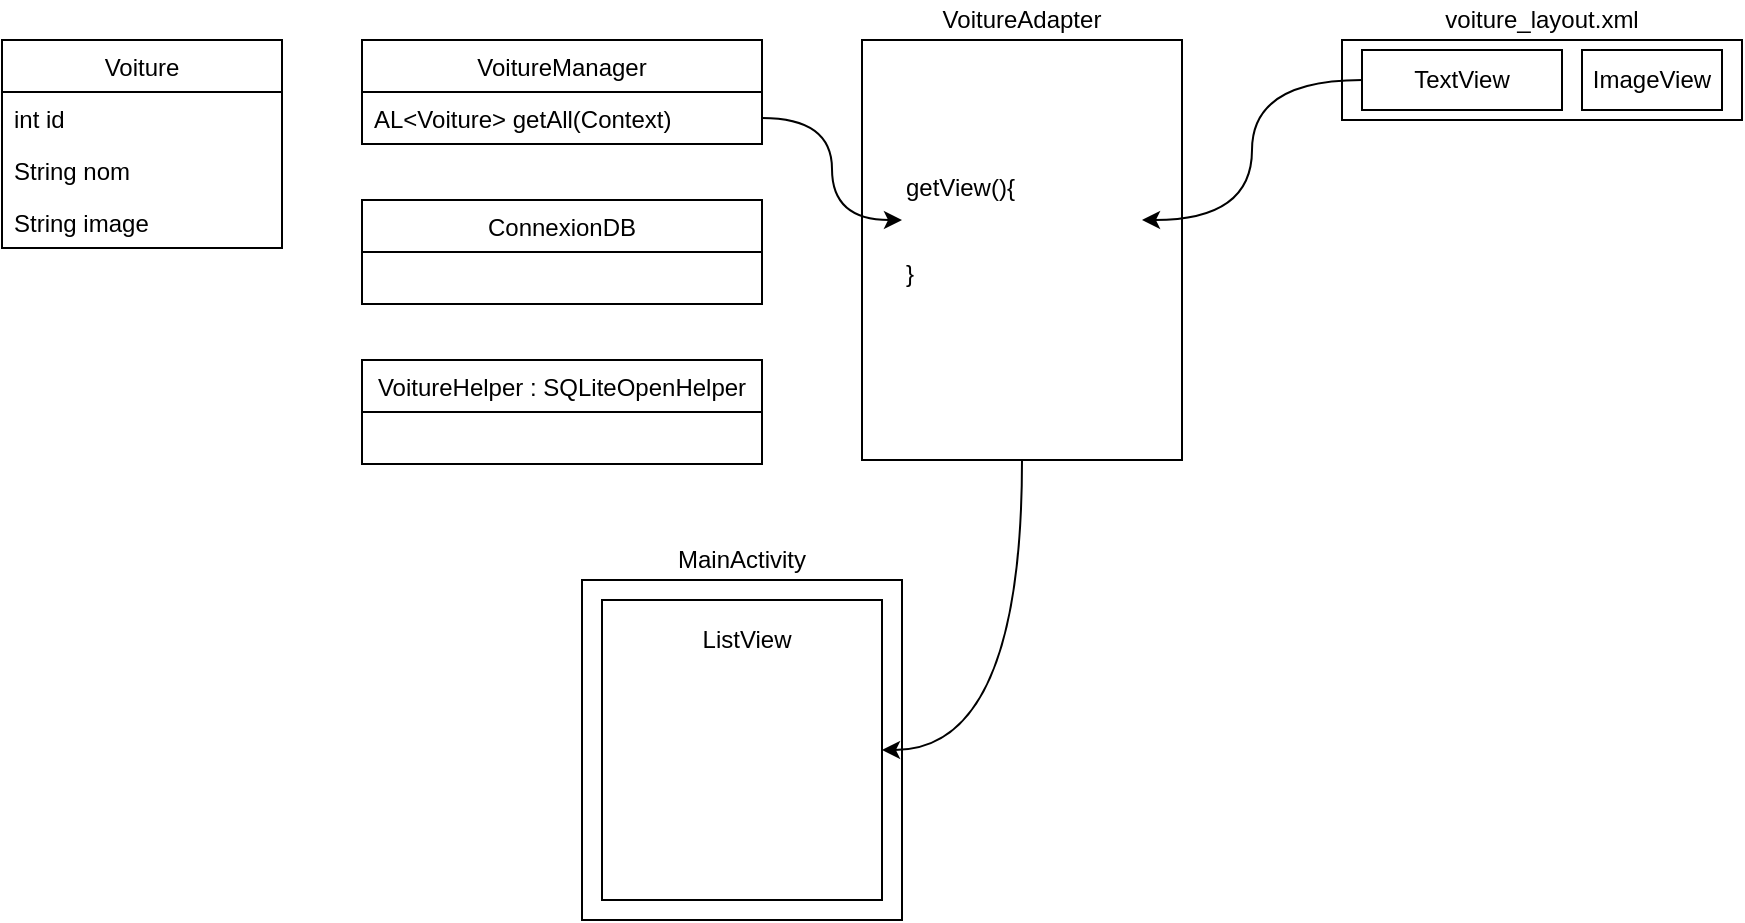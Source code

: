 <mxfile version="14.6.13" type="device"><diagram id="oTiSdAtGPbVdDpmCmbwn" name="Page-1"><mxGraphModel dx="1110" dy="678" grid="1" gridSize="10" guides="1" tooltips="1" connect="1" arrows="1" fold="1" page="1" pageScale="1" pageWidth="1169" pageHeight="1654" math="0" shadow="0"><root><mxCell id="0"/><mxCell id="1" parent="0"/><mxCell id="w0uh4A2O6ww8EcrwZwQA-1" value="Voiture" style="swimlane;fontStyle=0;childLayout=stackLayout;horizontal=1;startSize=26;horizontalStack=0;resizeParent=1;resizeParentMax=0;resizeLast=0;collapsible=1;marginBottom=0;" vertex="1" parent="1"><mxGeometry x="130" y="160" width="140" height="104" as="geometry"/></mxCell><mxCell id="w0uh4A2O6ww8EcrwZwQA-2" value="int id" style="text;strokeColor=none;fillColor=none;align=left;verticalAlign=top;spacingLeft=4;spacingRight=4;overflow=hidden;rotatable=0;points=[[0,0.5],[1,0.5]];portConstraint=eastwest;" vertex="1" parent="w0uh4A2O6ww8EcrwZwQA-1"><mxGeometry y="26" width="140" height="26" as="geometry"/></mxCell><mxCell id="w0uh4A2O6ww8EcrwZwQA-3" value="String nom" style="text;strokeColor=none;fillColor=none;align=left;verticalAlign=top;spacingLeft=4;spacingRight=4;overflow=hidden;rotatable=0;points=[[0,0.5],[1,0.5]];portConstraint=eastwest;" vertex="1" parent="w0uh4A2O6ww8EcrwZwQA-1"><mxGeometry y="52" width="140" height="26" as="geometry"/></mxCell><mxCell id="w0uh4A2O6ww8EcrwZwQA-4" value="String image" style="text;strokeColor=none;fillColor=none;align=left;verticalAlign=top;spacingLeft=4;spacingRight=4;overflow=hidden;rotatable=0;points=[[0,0.5],[1,0.5]];portConstraint=eastwest;" vertex="1" parent="w0uh4A2O6ww8EcrwZwQA-1"><mxGeometry y="78" width="140" height="26" as="geometry"/></mxCell><mxCell id="w0uh4A2O6ww8EcrwZwQA-5" value="VoitureManager" style="swimlane;fontStyle=0;childLayout=stackLayout;horizontal=1;startSize=26;horizontalStack=0;resizeParent=1;resizeParentMax=0;resizeLast=0;collapsible=1;marginBottom=0;" vertex="1" parent="1"><mxGeometry x="310" y="160" width="200" height="52" as="geometry"/></mxCell><mxCell id="w0uh4A2O6ww8EcrwZwQA-6" value="AL&lt;Voiture&gt; getAll(Context)" style="text;strokeColor=none;fillColor=none;align=left;verticalAlign=top;spacingLeft=4;spacingRight=4;overflow=hidden;rotatable=0;points=[[0,0.5],[1,0.5]];portConstraint=eastwest;" vertex="1" parent="w0uh4A2O6ww8EcrwZwQA-5"><mxGeometry y="26" width="200" height="26" as="geometry"/></mxCell><mxCell id="w0uh4A2O6ww8EcrwZwQA-9" value="ConnexionDB" style="swimlane;fontStyle=0;childLayout=stackLayout;horizontal=1;startSize=26;horizontalStack=0;resizeParent=1;resizeParentMax=0;resizeLast=0;collapsible=1;marginBottom=0;" vertex="1" parent="1"><mxGeometry x="310" y="240" width="200" height="52" as="geometry"/></mxCell><mxCell id="w0uh4A2O6ww8EcrwZwQA-11" value="VoitureHelper : SQLiteOpenHelper" style="swimlane;fontStyle=0;childLayout=stackLayout;horizontal=1;startSize=26;horizontalStack=0;resizeParent=1;resizeParentMax=0;resizeLast=0;collapsible=1;marginBottom=0;" vertex="1" parent="1"><mxGeometry x="310" y="320" width="200" height="52" as="geometry"/></mxCell><mxCell id="w0uh4A2O6ww8EcrwZwQA-12" value="" style="rounded=0;whiteSpace=wrap;html=1;" vertex="1" parent="1"><mxGeometry x="560" y="160" width="160" height="210" as="geometry"/></mxCell><mxCell id="w0uh4A2O6ww8EcrwZwQA-13" value="VoitureAdapter" style="text;html=1;strokeColor=none;fillColor=none;align=center;verticalAlign=middle;whiteSpace=wrap;rounded=0;" vertex="1" parent="1"><mxGeometry x="560" y="140" width="160" height="20" as="geometry"/></mxCell><mxCell id="w0uh4A2O6ww8EcrwZwQA-14" value="" style="rounded=0;whiteSpace=wrap;html=1;" vertex="1" parent="1"><mxGeometry x="800" y="160" width="200" height="40" as="geometry"/></mxCell><mxCell id="w0uh4A2O6ww8EcrwZwQA-15" value="voiture_layout.xml" style="text;html=1;strokeColor=none;fillColor=none;align=center;verticalAlign=middle;whiteSpace=wrap;rounded=0;" vertex="1" parent="1"><mxGeometry x="800" y="140" width="200" height="20" as="geometry"/></mxCell><mxCell id="w0uh4A2O6ww8EcrwZwQA-16" value="" style="rounded=0;whiteSpace=wrap;html=1;" vertex="1" parent="1"><mxGeometry x="920" y="165" width="70" height="30" as="geometry"/></mxCell><mxCell id="w0uh4A2O6ww8EcrwZwQA-17" value="" style="rounded=0;whiteSpace=wrap;html=1;" vertex="1" parent="1"><mxGeometry x="810" y="165" width="100" height="30" as="geometry"/></mxCell><mxCell id="w0uh4A2O6ww8EcrwZwQA-18" value="ImageView" style="text;html=1;strokeColor=none;fillColor=none;align=center;verticalAlign=middle;whiteSpace=wrap;rounded=0;" vertex="1" parent="1"><mxGeometry x="920" y="170" width="70" height="20" as="geometry"/></mxCell><mxCell id="w0uh4A2O6ww8EcrwZwQA-26" style="edgeStyle=orthogonalEdgeStyle;curved=1;rounded=0;orthogonalLoop=1;jettySize=auto;html=1;entryX=1;entryY=0.25;entryDx=0;entryDy=0;" edge="1" parent="1" source="w0uh4A2O6ww8EcrwZwQA-19" target="w0uh4A2O6ww8EcrwZwQA-20"><mxGeometry relative="1" as="geometry"/></mxCell><mxCell id="w0uh4A2O6ww8EcrwZwQA-19" value="TextView" style="text;html=1;strokeColor=none;fillColor=none;align=center;verticalAlign=middle;whiteSpace=wrap;rounded=0;" vertex="1" parent="1"><mxGeometry x="810" y="170" width="100" height="20" as="geometry"/></mxCell><mxCell id="w0uh4A2O6ww8EcrwZwQA-20" value="getView(){&lt;br&gt;&lt;br&gt;&lt;br&gt;}" style="text;html=1;strokeColor=none;fillColor=none;align=left;verticalAlign=top;whiteSpace=wrap;rounded=0;" vertex="1" parent="1"><mxGeometry x="580" y="220" width="120" height="120" as="geometry"/></mxCell><mxCell id="w0uh4A2O6ww8EcrwZwQA-21" value="" style="rounded=0;whiteSpace=wrap;html=1;align=left;" vertex="1" parent="1"><mxGeometry x="420" y="430" width="160" height="170" as="geometry"/></mxCell><mxCell id="w0uh4A2O6ww8EcrwZwQA-22" value="MainActivity" style="text;html=1;strokeColor=none;fillColor=none;align=center;verticalAlign=middle;whiteSpace=wrap;rounded=0;" vertex="1" parent="1"><mxGeometry x="420" y="410" width="160" height="20" as="geometry"/></mxCell><mxCell id="w0uh4A2O6ww8EcrwZwQA-23" value="" style="rounded=0;whiteSpace=wrap;html=1;align=left;" vertex="1" parent="1"><mxGeometry x="430" y="440" width="140" height="150" as="geometry"/></mxCell><mxCell id="w0uh4A2O6ww8EcrwZwQA-24" value="ListView" style="text;html=1;strokeColor=none;fillColor=none;align=center;verticalAlign=middle;whiteSpace=wrap;rounded=0;" vertex="1" parent="1"><mxGeometry x="445" y="450" width="115" height="20" as="geometry"/></mxCell><mxCell id="w0uh4A2O6ww8EcrwZwQA-25" style="rounded=0;orthogonalLoop=1;jettySize=auto;html=1;entryX=0;entryY=0.25;entryDx=0;entryDy=0;edgeStyle=orthogonalEdgeStyle;curved=1;" edge="1" parent="1" source="w0uh4A2O6ww8EcrwZwQA-6" target="w0uh4A2O6ww8EcrwZwQA-20"><mxGeometry relative="1" as="geometry"/></mxCell><mxCell id="w0uh4A2O6ww8EcrwZwQA-27" style="edgeStyle=orthogonalEdgeStyle;curved=1;rounded=0;orthogonalLoop=1;jettySize=auto;html=1;entryX=1;entryY=0.5;entryDx=0;entryDy=0;" edge="1" parent="1" source="w0uh4A2O6ww8EcrwZwQA-12" target="w0uh4A2O6ww8EcrwZwQA-23"><mxGeometry relative="1" as="geometry"><mxPoint x="700" y="530" as="targetPoint"/></mxGeometry></mxCell></root></mxGraphModel></diagram></mxfile>